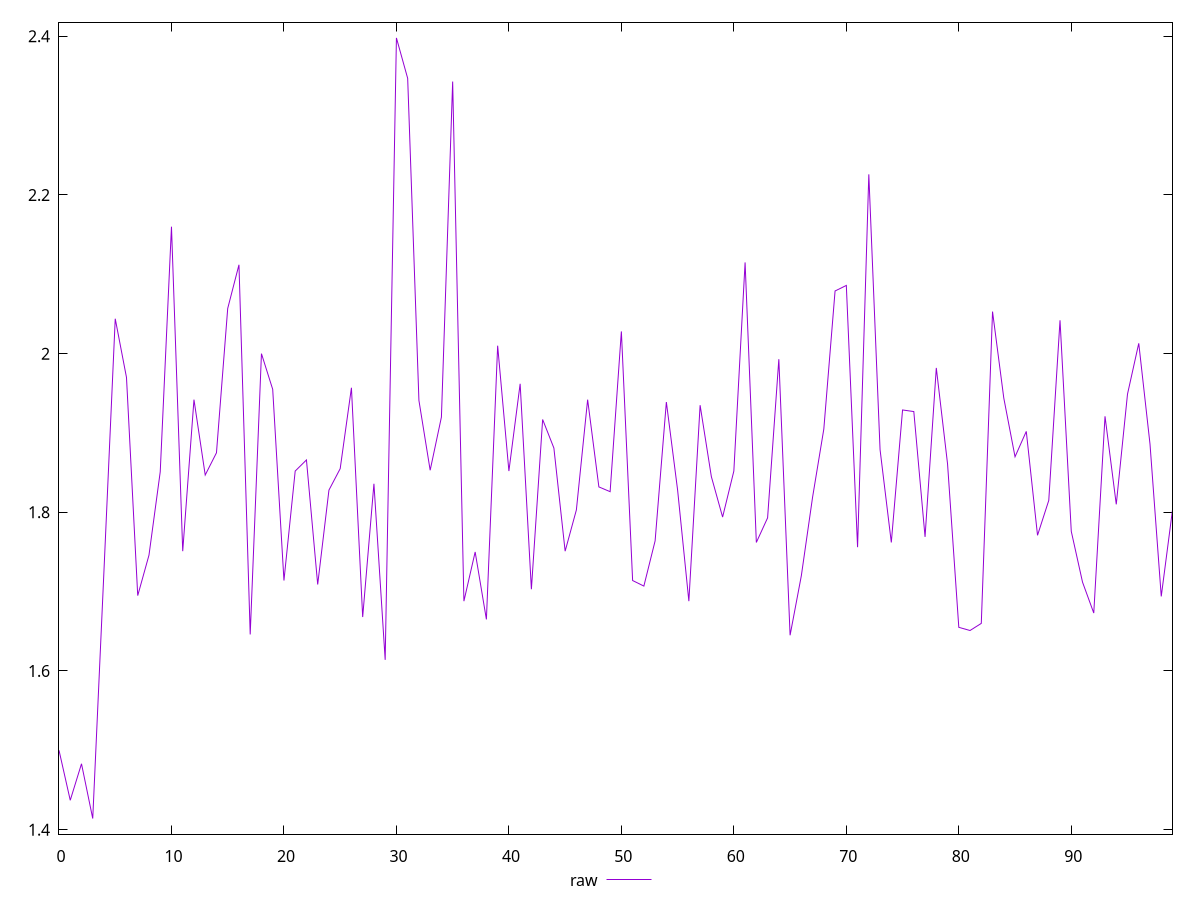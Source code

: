 reset

$raw <<EOF
0 1.5
1 1.437
2 1.4829999999999999
3 1.414
4 1.7270000000000003
5 2.044
6 1.97
7 1.6949999999999998
8 1.746
9 1.851
10 2.16
11 1.7510000000000001
12 1.9419999999999997
13 1.8469999999999998
14 1.875
15 2.057
16 2.112
17 1.646
18 2
19 1.955
20 1.714
21 1.8519999999999999
22 1.866
23 1.709
24 1.828
25 1.855
26 1.9569999999999999
27 1.6679999999999997
28 1.836
29 1.614
30 2.398
31 2.347
32 1.9410000000000003
33 1.853
34 1.9200000000000002
35 2.343
36 1.6879999999999997
37 1.7500000000000002
38 1.665
39 2.01
40 1.852
41 1.9620000000000002
42 1.703
43 1.917
44 1.8810000000000002
45 1.751
46 1.803
47 1.9419999999999997
48 1.8320000000000003
49 1.826
50 2.0279999999999996
51 1.7140000000000002
52 1.707
53 1.764
54 1.939
55 1.8280000000000003
56 1.6880000000000002
57 1.935
58 1.8449999999999998
59 1.794
60 1.852
61 2.115
62 1.762
63 1.7930000000000001
64 1.993
65 1.645
66 1.7199999999999998
67 1.8190000000000002
68 1.905
69 2.079
70 2.086
71 1.7559999999999998
72 2.226
73 1.879
74 1.7619999999999998
75 1.9289999999999998
76 1.9269999999999998
77 1.7690000000000001
78 1.9820000000000002
79 1.861
80 1.655
81 1.651
82 1.66
83 2.053
84 1.944
85 1.87
86 1.9019999999999997
87 1.7710000000000001
88 1.815
89 2.042
90 1.7760000000000002
91 1.7119999999999997
92 1.673
93 1.921
94 1.8099999999999998
95 1.9489999999999998
96 2.013
97 1.8860000000000001
98 1.694
99 1.8029999999999997
EOF

set key outside below
set xrange [0:99]
set yrange [1.39432:2.4176800000000003]
set trange [1.39432:2.4176800000000003]
set terminal svg size 640, 500 enhanced background rgb 'white'
set output "report_00008_2021-01-22T20:58:29.167/server-response-time/samples/pages+cached+noexternal+nojs/raw/values.svg"

plot $raw title "raw" with line

reset

